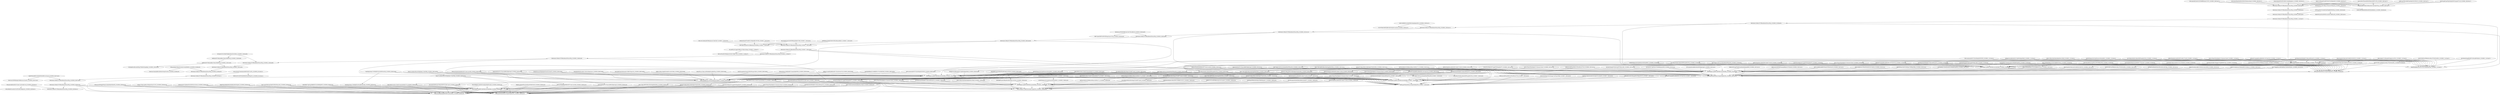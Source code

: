 digraph{rankdir=TB;MMrd72e3PJovP9GwWYbEJtd6nL7xYaFNBd_20180903_04h04m18s -> MPYq1eJVWofz49Sthu161bpdzWKjRSjTWe_20180903_04h04m18s;
MQgecv7kxm1gzHeis1XNigSmVenuY1vFcY_20180903_04h04m18s -> MPYq1eJVWofz49Sthu161bpdzWKjRSjTWe_20180903_04h04m18s;
MErEeQot1S6RmSYUTBXmXkrks83NnsnWEg_20180902_19h05m39s -> MVPVmbbm7g3f9PF2xRV6RSoSnw8xfr8kNj_20180902_19h05m39s;
MErEeQot1S6RmSYUTBXmXkrks83NnsnWEg_20180810_08h10m09s -> MNK1ziJdakDUyes7Wf5VpWAXSgQ7PhRo8V_20180810_08h10m09s;
MErEeQot1S6RmSYUTBXmXkrks83NnsnWEg_20180903_04h04m18s -> MErEeQot1S6RmSYUTBXmXkrks83NnsnWEg_20180903_04h36m41s;
MFtfWT8nhm2GGrYmEMzyeyrhZn5jzHt921_20180801_11h19m47s -> MFtfWT8nhm2GGrYmEMzyeyrhZn5jzHt921_20180802_01h58m00s;
MRXpUCGo6fWGJP8fwAFbv7LhLy8y4xyCrH_20180810_08h10m09s -> MVPVmbbm7g3f9PF2xRV6RSoSnw8xfr8kNj_20180810_08h10m09s;
MHfsLjZoi4PJVnm9MjUyGT6nGRtLa5VUcB_20180817_18h10m30s -> MPYq1eJVWofz49Sthu161bpdzWKjRSjTWe_20180817_18h10m30s;
MBz3NXSN1sXSzz7Lt5kUU4xunrQd2kLU79_20180817_18h10m30s -> MVPVmbbm7g3f9PF2xRV6RSoSnw8xfr8kNj_20180817_18h10m30s;
MVPVmbbm7g3f9PF2xRV6RSoSnw8xfr8kNj_20180810_08h10m09s -> MNK1ziJdakDUyes7Wf5VpWAXSgQ7PhRo8V_20180810_08h10m09s;
M8MXRBTvgoGh3Bha9Pzd5KCMgGrw5929r9_20180902_19h05m39s -> MFm2vAmja3Y7nA8XYGX346n8L7qqxcR7kr_20180902_19h05m39s;
MTv4atabzXGzQJPeJCdEoKDYPAbqDyqJ64_20180804_16h12m14s -> MVPVmbbm7g3f9PF2xRV6RSoSnw8xfr8kNj_20180804_16h12m14s;
MRFuEZ4jd5drLnuB3hiThF2wd8vj7UuGt8_20180801_11h19m47s -> MKdPPtRH8ByhSawWzUcVk1vHGHdGRi2FAC_20180801_11h19m47s;
MCMbQ6hJ1wTaaWJzohANcGMKk6B5Mp9Pyk_20180802_01h58m00s -> MVPVmbbm7g3f9PF2xRV6RSoSnw8xfr8kNj_20180802_01h58m00s;
MJHxChWGLgqWVgbNo4nbEQgWjjXg4qRNKf_20180804_16h12m14s -> MPYq1eJVWofz49Sthu161bpdzWKjRSjTWe_20180804_16h12m14s;
MCMbQ6hJ1wTaaWJzohANcGMKk6B5Mp9Pyk_20180802_01h58m00s -> MCMbQ6hJ1wTaaWJzohANcGMKk6B5Mp9Pyk_20180804_16h12m14s;
MNTxSL9Kzb5wZGKBxaLoBLqo1aQSbSc17x_20180804_16h12m14s -> MPYq1eJVWofz49Sthu161bpdzWKjRSjTWe_20180804_16h12m14s;
MRUmwJnrQ8VP6ETmAmqDfdJa4n2UWu8exB_20180804_16h12m14s -> MPYq1eJVWofz49Sthu161bpdzWKjRSjTWe_20180804_16h12m14s;
M8MqUKamxfCTtadH2Ci25RqyHXUrYF2TDi_20180817_13h22m35s -> MErEeQot1S6RmSYUTBXmXkrks83NnsnWEg_20180817_13h22m35s;
MNTxSL9Kzb5wZGKBxaLoBLqo1aQSbSc17x_20180817_18h10m30s -> MPYq1eJVWofz49Sthu161bpdzWKjRSjTWe_20180817_18h10m30s;
MH7iB3uiHMtCmrvgFP3as3Y8vNKRhj2FdE_20180802_01h58m00s -> MPYq1eJVWofz49Sthu161bpdzWKjRSjTWe_20180802_01h58m00s;
MChQzQJtK3FH4bLTyQoMEbF617Vmxao457_20180802_01h58m00s -> MPYq1eJVWofz49Sthu161bpdzWKjRSjTWe_20180802_01h58m00s;
MRFuEZ4jd5drLnuB3hiThF2wd8vj7UuGt8_20180804_16h12m14s -> MRFuEZ4jd5drLnuB3hiThF2wd8vj7UuGt8_20180810_08h10m09s;
M8MXRBTvgoGh3Bha9Pzd5KCMgGrw5929r9_20180810_08h10m09s -> MNK1ziJdakDUyes7Wf5VpWAXSgQ7PhRo8V_20180810_08h10m09s;
MNTxSL9Kzb5wZGKBxaLoBLqo1aQSbSc17x_20180804_16h12m14s -> MVPVmbbm7g3f9PF2xRV6RSoSnw8xfr8kNj_20180804_16h12m14s;
MCCDjSniWaogB3foHVvLGthvgDD3QiJ4zw_20180801_11h19m47s -> MVPVmbbm7g3f9PF2xRV6RSoSnw8xfr8kNj_20180801_11h19m47s;
MLCEukEQio4txY44NVPPBaZgY8xfGrYv6B_20180817_13h22m35s -> MErEeQot1S6RmSYUTBXmXkrks83NnsnWEg_20180817_13h22m35s;
MCVeYUtrWDgCLFC1jpajR7bWrgxdJ44f7T_20180802_01h58m00s -> MCVeYUtrWDgCLFC1jpajR7bWrgxdJ44f7T_20180804_16h12m14s;
M8MXRBTvgoGh3Bha9Pzd5KCMgGrw5929r9_20180810_08h10m09s -> M8MXRBTvgoGh3Bha9Pzd5KCMgGrw5929r9_20180902_19h05m39s;
MVPVmbbm7g3f9PF2xRV6RSoSnw8xfr8kNj_20180903_04h04m18s -> MVPVmbbm7g3f9PF2xRV6RSoSnw8xfr8kNj_20180903_04h04m18s;
ML2e8PYj2UA7gghC9PJPLzUTCRjCoZohpq_20180902_11h48m37s -> MErEeQot1S6RmSYUTBXmXkrks83NnsnWEg_20180902_11h48m37s;
MUh12TmarZTqwXqtkaZ1cCGpuanzc2hnoF_20180902_19h05m39s -> MVPVmbbm7g3f9PF2xRV6RSoSnw8xfr8kNj_20180902_19h05m39s;
MAxGp5ZqVknGCQrUjZyqgj1UmN2pyyM6pF_20180817_18h10m30s -> MVPVmbbm7g3f9PF2xRV6RSoSnw8xfr8kNj_20180817_18h10m30s;
MUh12TmarZTqwXqtkaZ1cCGpuanzc2hnoF_20180802_01h58m00s -> MVPVmbbm7g3f9PF2xRV6RSoSnw8xfr8kNj_20180802_01h58m00s;
M8V1ortdkKhyAkXKWCRxn62FZPeh2ihxvR_20180804_16h12m14s -> MPYq1eJVWofz49Sthu161bpdzWKjRSjTWe_20180804_16h12m14s;
MBz3NXSN1sXSzz7Lt5kUU4xunrQd2kLU79_20180902_19h05m39s -> MVPVmbbm7g3f9PF2xRV6RSoSnw8xfr8kNj_20180902_19h05m39s;
MFA14QQfnG4wUTELiPU8sK2R193vvDqVoh_20180804_16h12m14s -> MPYq1eJVWofz49Sthu161bpdzWKjRSjTWe_20180804_16h12m14s;
MM4LB72dhhyQWfaCwfAXwBgzWvFgZGrKFm_20180804_16h12m14s -> MM4LB72dhhyQWfaCwfAXwBgzWvFgZGrKFm_20180810_08h10m09s;
MFtfWT8nhm2GGrYmEMzyeyrhZn5jzHt921_20180801_11h19m47s -> MVPVmbbm7g3f9PF2xRV6RSoSnw8xfr8kNj_20180801_11h19m47s;
MUh12TmarZTqwXqtkaZ1cCGpuanzc2hnoF_20180804_16h12m14s -> MUh12TmarZTqwXqtkaZ1cCGpuanzc2hnoF_20180810_08h10m09s;
MBLzttq6AvU1LE8sqfaMZckghojvrerWLG_20180801_11h19m47s -> MKdPPtRH8ByhSawWzUcVk1vHGHdGRi2FAC_20180801_11h19m47s;
MUh12TmarZTqwXqtkaZ1cCGpuanzc2hnoF_20180804_16h12m14s -> MPYq1eJVWofz49Sthu161bpdzWKjRSjTWe_20180804_16h12m14s;
MHX6iwRCVYeRuA4JBiA156im2kYARVFtrg_20180902_23h51m04s -> MErEeQot1S6RmSYUTBXmXkrks83NnsnWEg_20180902_23h51m04s;
MJTyG7JE5ictVpFQxPoAXhbJ59no1E9jZf_20180902_19h05m39s -> MFm2vAmja3Y7nA8XYGX346n8L7qqxcR7kr_20180902_19h05m39s;
MVPVmbbm7g3f9PF2xRV6RSoSnw8xfr8kNj_20180903_04h04m18s -> MPYq1eJVWofz49Sthu161bpdzWKjRSjTWe_20180903_04h04m18s;
MNtma5xdWPaJgjWWepUjUqPqMXA9GXXeNM_20180903_04h04m18s -> MQcizumof8NJn6AhHHWXPbVuuKLedeXPjz_20180903_04h04m18s;
MBJVMWoauCi6eVUiZbTjge1CNEf6p4FkRa_20180804_16h12m14s -> MVPVmbbm7g3f9PF2xRV6RSoSnw8xfr8kNj_20180804_16h12m14s;
MHfsLjZoi4PJVnm9MjUyGT6nGRtLa5VUcB_20180804_16h12m14s -> MHfsLjZoi4PJVnm9MjUyGT6nGRtLa5VUcB_20180817_18h10m30s;
MJHywpeYYRv45JkKTiiqMAQJCHCQTbYJ19_20180801_06h19m27s -> MMphXsH9B7etKmVyHQmwH2yCXm3Xp3WSqr_20180801_06h19m27s;
MDLL7BeGsjBPjVAHmi2kQy9qphKeEZKPrq_20180903_04h04m18s -> MVPVmbbm7g3f9PF2xRV6RSoSnw8xfr8kNj_20180903_04h04m18s;
MErEeQot1S6RmSYUTBXmXkrks83NnsnWEg_20180902_19h05m39s -> MErEeQot1S6RmSYUTBXmXkrks83NnsnWEg_20180902_23h45m08s;
MDMazFAunsvW8Jf2DJEVvYsaehyAPgWNN4_20180810_08h10m09s -> MNK1ziJdakDUyes7Wf5VpWAXSgQ7PhRo8V_20180810_08h10m09s;
MUh12TmarZTqwXqtkaZ1cCGpuanzc2hnoF_20180804_16h12m14s -> MVPVmbbm7g3f9PF2xRV6RSoSnw8xfr8kNj_20180804_16h12m14s;
MHsq7KWRdhPfiksuCTsYQUABkfM4T3Nsoz_20180804_16h12m14s -> MPYq1eJVWofz49Sthu161bpdzWKjRSjTWe_20180804_16h12m14s;
MC7JWqUyPx5K21hHunDYJPSzpojBr4GVoe_20180810_08h10m09s -> MC7JWqUyPx5K21hHunDYJPSzpojBr4GVoe_20180817_18h10m30s;
MBz3NXSN1sXSzz7Lt5kUU4xunrQd2kLU79_20180902_19h05m39s -> MFm2vAmja3Y7nA8XYGX346n8L7qqxcR7kr_20180902_19h05m39s;
MT5kiDUajTjXm6DLHavRWosXhGyrkFyDkg_20180804_16h12m14s -> MVPVmbbm7g3f9PF2xRV6RSoSnw8xfr8kNj_20180804_16h12m14s;
MVPVmbbm7g3f9PF2xRV6RSoSnw8xfr8kNj_20180802_01h58m00s -> MVPVmbbm7g3f9PF2xRV6RSoSnw8xfr8kNj_20180802_01h58m00s;
MErEeQot1S6RmSYUTBXmXkrks83NnsnWEg_20180802_01h58m00s -> MPYq1eJVWofz49Sthu161bpdzWKjRSjTWe_20180802_01h58m00s;
ML2e8PYj2UA7gghC9PJPLzUTCRjCoZohpq_20180902_11h48m37s -> M8U4yWhyXD2WKKg82mTZxDC35RJX27tJtY_20180902_11h48m37s;
MCmRifAcbVRDciNK3rHognrTiwbHF7mnaD_20180817_18h10m30s -> MPYq1eJVWofz49Sthu161bpdzWKjRSjTWe_20180817_18h10m30s;
MErEeQot1S6RmSYUTBXmXkrks83NnsnWEg_20180903_01h06m30s -> MErEeQot1S6RmSYUTBXmXkrks83NnsnWEg_20180903_01h16m21s;
MUh12TmarZTqwXqtkaZ1cCGpuanzc2hnoF_20180817_18h10m30s -> MPYq1eJVWofz49Sthu161bpdzWKjRSjTWe_20180817_18h10m30s;
MTZtHAaTmPrfNDABSUUQ6yeoH5EuJ4rUyi_20180810_08h10m09s -> MVPVmbbm7g3f9PF2xRV6RSoSnw8xfr8kNj_20180810_08h10m09s;
MUkV2geKCyqxFQqSGbg5b5NU5mAqcM71oD_20180801_06h19m27s -> MMphXsH9B7etKmVyHQmwH2yCXm3Xp3WSqr_20180801_06h19m27s;
MQYvri9RMHvwxL8zDWByZQxqEghqnZPj2t_20180804_10h35m15s -> MErEeQot1S6RmSYUTBXmXkrks83NnsnWEg_20180804_10h35m15s;
MRFuEZ4jd5drLnuB3hiThF2wd8vj7UuGt8_20180804_16h12m14s -> MVPVmbbm7g3f9PF2xRV6RSoSnw8xfr8kNj_20180804_16h12m14s;
MFnUpEoDR1EAiiTsCEVDNffP9bheAC2CWU_20180801_06h19m27s -> MMphXsH9B7etKmVyHQmwH2yCXm3Xp3WSqr_20180801_06h19m27s;
MLCEukEQio4txY44NVPPBaZgY8xfGrYv6B_20180817_13h22m35s -> MK2wgmUjQrq3tCPrrTJBmBoinj32XYX8Mq_20180817_13h22m35s;
MKpG5G4e4fq1akRhUrM4Te2jVcaEzzMPrB_20180804_16h12m14s -> MPYq1eJVWofz49Sthu161bpdzWKjRSjTWe_20180804_16h12m14s;
MK57KejEa7nWvCyyUaEnnHL9jCfFXmzFe9_20180810_08h10m09s -> MVPVmbbm7g3f9PF2xRV6RSoSnw8xfr8kNj_20180810_08h10m09s;
M953hiDnFBqMdtdE89zYB5NLFRmKawEpnB_20180801_06h19m27s -> MErEeQot1S6RmSYUTBXmXkrks83NnsnWEg_20180801_06h19m27s;
MErEeQot1S6RmSYUTBXmXkrks83NnsnWEg_20180817_18h10m30s -> MErEeQot1S6RmSYUTBXmXkrks83NnsnWEg_20180902_11h48m37s;
MNAoVpXmKMYoNNYs8Dfs1Q4nJtBAdg6nwz_20180801_06h19m27s -> MMphXsH9B7etKmVyHQmwH2yCXm3Xp3WSqr_20180801_06h19m27s;
MK57KejEa7nWvCyyUaEnnHL9jCfFXmzFe9_20180810_08h10m09s -> MNK1ziJdakDUyes7Wf5VpWAXSgQ7PhRo8V_20180810_08h10m09s;
MTZtHAaTmPrfNDABSUUQ6yeoH5EuJ4rUyi_20180903_04h04m18s -> MVPVmbbm7g3f9PF2xRV6RSoSnw8xfr8kNj_20180903_04h04m18s;
ME46tgarHMkxojYpzXtgaUHQK94bpsfnv1_20180902_19h05m39s -> MVPVmbbm7g3f9PF2xRV6RSoSnw8xfr8kNj_20180902_19h05m39s;
MW2YGUBU1gTMRrjXwiwHm1FVZQVrbLDPzs_20180804_16h12m14s -> MPYq1eJVWofz49Sthu161bpdzWKjRSjTWe_20180804_16h12m14s;
MTFdcqsFPG7NvrkGRCHx9TkpRHVPE8TsKj_20180801_08h19m26s -> MErEeQot1S6RmSYUTBXmXkrks83NnsnWEg_20180801_08h19m26s;
MCVeYUtrWDgCLFC1jpajR7bWrgxdJ44f7T_20180902_19h05m39s -> MFm2vAmja3Y7nA8XYGX346n8L7qqxcR7kr_20180902_19h05m39s;
MVPVmbbm7g3f9PF2xRV6RSoSnw8xfr8kNj_20180817_18h10m30s -> MVPVmbbm7g3f9PF2xRV6RSoSnw8xfr8kNj_20180902_19h05m39s;
MErEeQot1S6RmSYUTBXmXkrks83NnsnWEg_20180810_08h10m09s -> MErEeQot1S6RmSYUTBXmXkrks83NnsnWEg_20180817_13h22m35s;
MTZtHAaTmPrfNDABSUUQ6yeoH5EuJ4rUyi_20180903_04h04m18s -> MQcizumof8NJn6AhHHWXPbVuuKLedeXPjz_20180903_04h04m18s;
MRFuEZ4jd5drLnuB3hiThF2wd8vj7UuGt8_20180804_16h12m14s -> MPYq1eJVWofz49Sthu161bpdzWKjRSjTWe_20180804_16h12m14s;
MJcNmreuyTEZ8ZD8BsS5g7Ah1ThGzQBySD_20180810_04h24m40s -> MErEeQot1S6RmSYUTBXmXkrks83NnsnWEg_20180810_04h24m40s;
MMrd72e3PJovP9GwWYbEJtd6nL7xYaFNBd_20180810_08h10m09s -> MMrd72e3PJovP9GwWYbEJtd6nL7xYaFNBd_20180903_04h04m18s;
MQYvri9RMHvwxL8zDWByZQxqEghqnZPj2t_20180804_10h35m15s -> MCvWWakSvBDF3JJPoVrJE26eZphCwnx5xH_20180804_10h35m15s;
MPMaWY1kuJAaRfwoADRxMEw1ttVCdmTvLP_20180817_18h10m30s -> MPYq1eJVWofz49Sthu161bpdzWKjRSjTWe_20180817_18h10m30s;
MTZtHAaTmPrfNDABSUUQ6yeoH5EuJ4rUyi_20180902_19h05m39s -> MTZtHAaTmPrfNDABSUUQ6yeoH5EuJ4rUyi_20180903_04h04m18s;
MC7JWqUyPx5K21hHunDYJPSzpojBr4GVoe_20180810_08h10m09s -> MVPVmbbm7g3f9PF2xRV6RSoSnw8xfr8kNj_20180810_08h10m09s;
MCwoebvDe9Mwqx2U8doqVMFVP1YQD1vgw8_20180903_04h04m18s -> MVPVmbbm7g3f9PF2xRV6RSoSnw8xfr8kNj_20180903_04h04m18s;
MVPVmbbm7g3f9PF2xRV6RSoSnw8xfr8kNj_20180802_01h58m00s -> MPYq1eJVWofz49Sthu161bpdzWKjRSjTWe_20180802_01h58m00s;
MRuhn2Wb4PQ3bMPkPckYW7oiAu1rjivsKR_20180810_08h10m09s -> MVPVmbbm7g3f9PF2xRV6RSoSnw8xfr8kNj_20180810_08h10m09s;
MCmRifAcbVRDciNK3rHognrTiwbHF7mnaD_20180810_08h10m09s -> MVPVmbbm7g3f9PF2xRV6RSoSnw8xfr8kNj_20180810_08h10m09s;
MJTyG7JE5ictVpFQxPoAXhbJ59no1E9jZf_20180801_11h19m47s -> MKdPPtRH8ByhSawWzUcVk1vHGHdGRi2FAC_20180801_11h19m47s;
MCMbQ6hJ1wTaaWJzohANcGMKk6B5Mp9Pyk_20180802_01h58m00s -> MPYq1eJVWofz49Sthu161bpdzWKjRSjTWe_20180802_01h58m00s;
MRFuEZ4jd5drLnuB3hiThF2wd8vj7UuGt8_20180802_01h58m00s -> MRFuEZ4jd5drLnuB3hiThF2wd8vj7UuGt8_20180804_16h12m14s;
M8erZnmhtxSC8dzLuDt2L9HdVkC56PcThV_20180801_11h19m47s -> MVPVmbbm7g3f9PF2xRV6RSoSnw8xfr8kNj_20180801_11h19m47s;
MC7JWqUyPx5K21hHunDYJPSzpojBr4GVoe_20180802_01h58m00s -> MC7JWqUyPx5K21hHunDYJPSzpojBr4GVoe_20180810_08h10m09s;
MK57KejEa7nWvCyyUaEnnHL9jCfFXmzFe9_20180810_08h10m09s -> MK57KejEa7nWvCyyUaEnnHL9jCfFXmzFe9_20180817_18h10m30s;
ME46tgarHMkxojYpzXtgaUHQK94bpsfnv1_20180902_19h05m39s -> MFm2vAmja3Y7nA8XYGX346n8L7qqxcR7kr_20180902_19h05m39s;
MRFuEZ4jd5drLnuB3hiThF2wd8vj7UuGt8_20180801_11h19m47s -> MVPVmbbm7g3f9PF2xRV6RSoSnw8xfr8kNj_20180801_11h19m47s;
MD1uin4ax4aA9vW7CEzr8S9qZhFZ9TSfTi_20180801_11h19m47s -> MD1uin4ax4aA9vW7CEzr8S9qZhFZ9TSfTi_20180810_08h10m09s;
ME9ALAtisW7LhDebe5D2eGDiM2m24ySxet_20180903_04h04m18s -> MVPVmbbm7g3f9PF2xRV6RSoSnw8xfr8kNj_20180903_04h04m18s;
MKZPHkF7YgM2qyHiRf6V6VC4CX9X9dpW9F_20180903_04h04m18s -> MPYq1eJVWofz49Sthu161bpdzWKjRSjTWe_20180903_04h04m18s;
MCVeYUtrWDgCLFC1jpajR7bWrgxdJ44f7T_20180903_04h04m18s -> MPYq1eJVWofz49Sthu161bpdzWKjRSjTWe_20180903_04h04m18s;
MDLL7BeGsjBPjVAHmi2kQy9qphKeEZKPrq_20180804_16h12m14s -> MVPVmbbm7g3f9PF2xRV6RSoSnw8xfr8kNj_20180804_16h12m14s;
MTZtHAaTmPrfNDABSUUQ6yeoH5EuJ4rUyi_20180802_01h58m00s -> MPYq1eJVWofz49Sthu161bpdzWKjRSjTWe_20180802_01h58m00s;
MJHywpeYYRv45JkKTiiqMAQJCHCQTbYJ19_20180801_06h19m27s -> MErEeQot1S6RmSYUTBXmXkrks83NnsnWEg_20180801_06h19m27s;
MRFuEZ4jd5drLnuB3hiThF2wd8vj7UuGt8_20180802_01h58m00s -> MPYq1eJVWofz49Sthu161bpdzWKjRSjTWe_20180802_01h58m00s;
MAKc4btGEyiN7n7GnnzsAHRsZXjq8cnqxX_20180903_04h04m18s -> MVPVmbbm7g3f9PF2xRV6RSoSnw8xfr8kNj_20180903_04h04m18s;
MAYfAMfHB6nZS1t68RJNEse74wsbdADZxB_20180810_08h10m09s -> MVPVmbbm7g3f9PF2xRV6RSoSnw8xfr8kNj_20180810_08h10m09s;
MHJeWhgZnRHp6K8A4Mg99jjGA99ciMgzDZ_20180903_04h04m18s -> MPYq1eJVWofz49Sthu161bpdzWKjRSjTWe_20180903_04h04m18s;
MUh12TmarZTqwXqtkaZ1cCGpuanzc2hnoF_20180802_01h58m00s -> MPYq1eJVWofz49Sthu161bpdzWKjRSjTWe_20180802_01h58m00s;
MHCEC1bQnh6sa2jVrDEiyJMPCX15dkGm2i_20180804_16h12m14s -> MPYq1eJVWofz49Sthu161bpdzWKjRSjTWe_20180804_16h12m14s;
MFtfWT8nhm2GGrYmEMzyeyrhZn5jzHt921_20180802_01h58m00s -> MVPVmbbm7g3f9PF2xRV6RSoSnw8xfr8kNj_20180802_01h58m00s;
MNTxSL9Kzb5wZGKBxaLoBLqo1aQSbSc17x_20180902_19h05m39s -> MFm2vAmja3Y7nA8XYGX346n8L7qqxcR7kr_20180902_19h05m39s;
MW2YGUBU1gTMRrjXwiwHm1FVZQVrbLDPzs_20180804_16h12m14s -> MVPVmbbm7g3f9PF2xRV6RSoSnw8xfr8kNj_20180804_16h12m14s;
MRXpUCGo6fWGJP8fwAFbv7LhLy8y4xyCrH_20180810_08h10m09s -> MNK1ziJdakDUyes7Wf5VpWAXSgQ7PhRo8V_20180810_08h10m09s;
MDLL7BeGsjBPjVAHmi2kQy9qphKeEZKPrq_20180810_08h10m09s -> MNK1ziJdakDUyes7Wf5VpWAXSgQ7PhRo8V_20180810_08h10m09s;
MUZpNzCFcGC98ATVeKRpGtfxyELNcSHdvh_20180902_23h45m08s -> MErEeQot1S6RmSYUTBXmXkrks83NnsnWEg_20180902_23h45m08s;
M8MXRBTvgoGh3Bha9Pzd5KCMgGrw5929r9_20180902_19h05m39s -> MVPVmbbm7g3f9PF2xRV6RSoSnw8xfr8kNj_20180902_19h05m39s;
MVPVmbbm7g3f9PF2xRV6RSoSnw8xfr8kNj_20180804_16h12m14s -> MPYq1eJVWofz49Sthu161bpdzWKjRSjTWe_20180804_16h12m14s;
MFtfWT8nhm2GGrYmEMzyeyrhZn5jzHt921_20180810_08h10m09s -> MNK1ziJdakDUyes7Wf5VpWAXSgQ7PhRo8V_20180810_08h10m09s;
M9fSkBcqLLHuk65VHrW3YfGzMbm4nHfutU_20180817_13h22m35s -> MK2wgmUjQrq3tCPrrTJBmBoinj32XYX8Mq_20180817_13h22m35s;
MMrd72e3PJovP9GwWYbEJtd6nL7xYaFNBd_20180903_04h04m18s -> MVPVmbbm7g3f9PF2xRV6RSoSnw8xfr8kNj_20180903_04h04m18s;
MErEeQot1S6RmSYUTBXmXkrks83NnsnWEg_20180801_06h19m27s -> MErEeQot1S6RmSYUTBXmXkrks83NnsnWEg_20180801_06h40m54s;
MUh12TmarZTqwXqtkaZ1cCGpuanzc2hnoF_20180810_08h10m09s -> MVPVmbbm7g3f9PF2xRV6RSoSnw8xfr8kNj_20180810_08h10m09s;
MCmRifAcbVRDciNK3rHognrTiwbHF7mnaD_20180810_08h10m09s -> MNK1ziJdakDUyes7Wf5VpWAXSgQ7PhRo8V_20180810_08h10m09s;
MUh12TmarZTqwXqtkaZ1cCGpuanzc2hnoF_20180902_19h05m39s -> MFm2vAmja3Y7nA8XYGX346n8L7qqxcR7kr_20180902_19h05m39s;
MJa7rropYVPDa3rpZSAB7QVEKvH5sp1e8u_20180903_04h04m18s -> MVPVmbbm7g3f9PF2xRV6RSoSnw8xfr8kNj_20180903_04h04m18s;
MTZtHAaTmPrfNDABSUUQ6yeoH5EuJ4rUyi_20180902_19h05m39s -> MVPVmbbm7g3f9PF2xRV6RSoSnw8xfr8kNj_20180902_19h05m39s;
MRFuEZ4jd5drLnuB3hiThF2wd8vj7UuGt8_20180902_19h05m39s -> MVPVmbbm7g3f9PF2xRV6RSoSnw8xfr8kNj_20180902_19h05m39s;
MRFuEZ4jd5drLnuB3hiThF2wd8vj7UuGt8_20180810_08h10m09s -> MVPVmbbm7g3f9PF2xRV6RSoSnw8xfr8kNj_20180810_08h10m09s;
MUh12TmarZTqwXqtkaZ1cCGpuanzc2hnoF_20180902_19h05m39s -> MUh12TmarZTqwXqtkaZ1cCGpuanzc2hnoF_20180903_04h04m18s;
MK57KejEa7nWvCyyUaEnnHL9jCfFXmzFe9_20180802_01h58m00s -> MVPVmbbm7g3f9PF2xRV6RSoSnw8xfr8kNj_20180802_01h58m00s;
MGfJvENcuxuT6Tdp94Jx9TSwk5UjTsAc6F_20180810_08h10m09s -> MNK1ziJdakDUyes7Wf5VpWAXSgQ7PhRo8V_20180810_08h10m09s;
MJTyG7JE5ictVpFQxPoAXhbJ59no1E9jZf_20180801_11h19m47s -> MJTyG7JE5ictVpFQxPoAXhbJ59no1E9jZf_20180902_19h05m39s;
MM4LB72dhhyQWfaCwfAXwBgzWvFgZGrKFm_20180810_08h10m09s -> MNK1ziJdakDUyes7Wf5VpWAXSgQ7PhRo8V_20180810_08h10m09s;
MVoVXLsqobu5K3AWJTAh4ZBSRs1J6iiMW7_20180902_19h05m39s -> MVPVmbbm7g3f9PF2xRV6RSoSnw8xfr8kNj_20180902_19h05m39s;
MRuhn2Wb4PQ3bMPkPckYW7oiAu1rjivsKR_20180804_16h12m14s -> MPYq1eJVWofz49Sthu161bpdzWKjRSjTWe_20180804_16h12m14s;
MUh12TmarZTqwXqtkaZ1cCGpuanzc2hnoF_20180801_11h19m47s -> MKdPPtRH8ByhSawWzUcVk1vHGHdGRi2FAC_20180801_11h19m47s;
MCVeYUtrWDgCLFC1jpajR7bWrgxdJ44f7T_20180903_04h04m18s -> MVPVmbbm7g3f9PF2xRV6RSoSnw8xfr8kNj_20180903_04h04m18s;
MPMaWY1kuJAaRfwoADRxMEw1ttVCdmTvLP_20180817_18h10m30s -> MVPVmbbm7g3f9PF2xRV6RSoSnw8xfr8kNj_20180817_18h10m30s;
MCwoebvDe9Mwqx2U8doqVMFVP1YQD1vgw8_20180903_04h04m18s -> MPYq1eJVWofz49Sthu161bpdzWKjRSjTWe_20180903_04h04m18s;
MBWfq54deMpDe18kuQZW9C7BPbRf1UN2YU_20180902_19h05m39s -> MFm2vAmja3Y7nA8XYGX346n8L7qqxcR7kr_20180902_19h05m39s;
MCVeYUtrWDgCLFC1jpajR7bWrgxdJ44f7T_20180902_19h05m39s -> MCVeYUtrWDgCLFC1jpajR7bWrgxdJ44f7T_20180903_04h04m18s;
MA4Mqj3y6ems7oWNJMJV5wWz4HMvbxw9Jo_20180810_08h10m09s -> MNK1ziJdakDUyes7Wf5VpWAXSgQ7PhRo8V_20180810_08h10m09s;
MCVeYUtrWDgCLFC1jpajR7bWrgxdJ44f7T_20180903_04h04m18s -> MQcizumof8NJn6AhHHWXPbVuuKLedeXPjz_20180903_04h04m18s;
MHsq7KWRdhPfiksuCTsYQUABkfM4T3Nsoz_20180802_01h58m00s -> MVPVmbbm7g3f9PF2xRV6RSoSnw8xfr8kNj_20180802_01h58m00s;
MRP6CViV1ZowfD38kmGcpj3csGsCnnKcrU_20180902_19h05m39s -> MVPVmbbm7g3f9PF2xRV6RSoSnw8xfr8kNj_20180902_19h05m39s;
MTZtHAaTmPrfNDABSUUQ6yeoH5EuJ4rUyi_20180902_19h05m39s -> MFm2vAmja3Y7nA8XYGX346n8L7qqxcR7kr_20180902_19h05m39s;
MAKc4btGEyiN7n7GnnzsAHRsZXjq8cnqxX_20180804_16h12m14s -> MAKc4btGEyiN7n7GnnzsAHRsZXjq8cnqxX_20180810_08h10m09s;
MD1uin4ax4aA9vW7CEzr8S9qZhFZ9TSfTi_20180810_08h10m09s -> MNK1ziJdakDUyes7Wf5VpWAXSgQ7PhRo8V_20180810_08h10m09s;
MK57KejEa7nWvCyyUaEnnHL9jCfFXmzFe9_20180802_01h58m00s -> MPYq1eJVWofz49Sthu161bpdzWKjRSjTWe_20180802_01h58m00s;
MK57KejEa7nWvCyyUaEnnHL9jCfFXmzFe9_20180804_16h12m14s -> MK57KejEa7nWvCyyUaEnnHL9jCfFXmzFe9_20180810_08h10m09s;
MTZtHAaTmPrfNDABSUUQ6yeoH5EuJ4rUyi_20180802_01h58m00s -> MTZtHAaTmPrfNDABSUUQ6yeoH5EuJ4rUyi_20180810_08h10m09s;
MM4LB72dhhyQWfaCwfAXwBgzWvFgZGrKFm_20180810_08h10m09s -> MVPVmbbm7g3f9PF2xRV6RSoSnw8xfr8kNj_20180810_08h10m09s;
MErEeQot1S6RmSYUTBXmXkrks83NnsnWEg_20180902_23h45m08s -> MErEeQot1S6RmSYUTBXmXkrks83NnsnWEg_20180902_23h51m04s;
MGC7MqpbEmuwf9WS8JN4q7LNhWeWfsXntv_20180804_16h12m14s -> MPYq1eJVWofz49Sthu161bpdzWKjRSjTWe_20180804_16h12m14s;
MVPVmbbm7g3f9PF2xRV6RSoSnw8xfr8kNj_20180902_19h05m39s -> MFm2vAmja3Y7nA8XYGX346n8L7qqxcR7kr_20180902_19h05m39s;
MC7JWqUyPx5K21hHunDYJPSzpojBr4GVoe_20180802_01h58m00s -> MPYq1eJVWofz49Sthu161bpdzWKjRSjTWe_20180802_01h58m00s;
MUkV2geKCyqxFQqSGbg5b5NU5mAqcM71oD_20180801_06h19m27s -> MErEeQot1S6RmSYUTBXmXkrks83NnsnWEg_20180801_06h19m27s;
MKbcCrs9YqrigWwndXYCXerF1kCQRm6dGN_20180801_06h19m27s -> MErEeQot1S6RmSYUTBXmXkrks83NnsnWEg_20180801_06h19m27s;
MAKc4btGEyiN7n7GnnzsAHRsZXjq8cnqxX_20180810_08h10m09s -> MAKc4btGEyiN7n7GnnzsAHRsZXjq8cnqxX_20180903_04h04m18s;
MRP6CViV1ZowfD38kmGcpj3csGsCnnKcrU_20180902_19h05m39s -> MFm2vAmja3Y7nA8XYGX346n8L7qqxcR7kr_20180902_19h05m39s;
MHX6iwRCVYeRuA4JBiA156im2kYARVFtrg_20180902_23h51m04s -> MUjNgtHws8EsaSmPXtqyYYQBw65SgeHgk3_20180902_23h51m04s;
M9xient6dgT2GBm6Z1hL8sb2vdmXE88Hv4_20180903_01h06m30s -> MASCbsCGbaQSJKfUeZHGXzF3QqTzTxr49C_20180903_01h06m30s;
MEofbQNP6YHUSyiR5c7G4b1GLKxguLxarr_20180810_08h10m09s -> MNK1ziJdakDUyes7Wf5VpWAXSgQ7PhRo8V_20180810_08h10m09s;
MGLGJE8UdmTaSfyxyhJvrY3TBX7Wxp419L_20180810_08h10m09s -> MVPVmbbm7g3f9PF2xRV6RSoSnw8xfr8kNj_20180810_08h10m09s;
MErEeQot1S6RmSYUTBXmXkrks83NnsnWEg_20180810_04h24m40s -> MErEeQot1S6RmSYUTBXmXkrks83NnsnWEg_20180810_08h10m09s;
MHX6iwRCVYeRuA4JBiA156im2kYARVFtrg_20180902_23h45m08s -> MHX6iwRCVYeRuA4JBiA156im2kYARVFtrg_20180902_23h51m04s;
MHJeWhgZnRHp6K8A4Mg99jjGA99ciMgzDZ_20180903_04h04m18s -> MQcizumof8NJn6AhHHWXPbVuuKLedeXPjz_20180903_04h04m18s;
MVPVmbbm7g3f9PF2xRV6RSoSnw8xfr8kNj_20180801_11h19m47s -> MVPVmbbm7g3f9PF2xRV6RSoSnw8xfr8kNj_20180801_11h19m47s;
MRdf35zx6KpafNSe2Yo5EXaLNPxKbZ4LEf_20180903_04h04m18s -> MVPVmbbm7g3f9PF2xRV6RSoSnw8xfr8kNj_20180903_04h04m18s;
MPMaWY1kuJAaRfwoADRxMEw1ttVCdmTvLP_20180810_08h10m09s -> MVPVmbbm7g3f9PF2xRV6RSoSnw8xfr8kNj_20180810_08h10m09s;
MRdf35zx6KpafNSe2Yo5EXaLNPxKbZ4LEf_20180903_04h04m18s -> MPYq1eJVWofz49Sthu161bpdzWKjRSjTWe_20180903_04h04m18s;
MFaAZeSAKR4o68Z5UCnbm7rj3YwDoB1v4d_20180903_04h36m41s -> MErEeQot1S6RmSYUTBXmXkrks83NnsnWEg_20180903_04h36m41s;
MRuhn2Wb4PQ3bMPkPckYW7oiAu1rjivsKR_20180804_16h12m14s -> MRuhn2Wb4PQ3bMPkPckYW7oiAu1rjivsKR_20180810_08h10m09s;
MGcDmTtxjeqd3V3iXrQ1JgTFf7BSJcs4RG_20180802_01h58m00s -> MVPVmbbm7g3f9PF2xRV6RSoSnw8xfr8kNj_20180802_01h58m00s;
MRFuEZ4jd5drLnuB3hiThF2wd8vj7UuGt8_20180817_18h10m30s -> MVPVmbbm7g3f9PF2xRV6RSoSnw8xfr8kNj_20180817_18h10m30s;
MK57KejEa7nWvCyyUaEnnHL9jCfFXmzFe9_20180802_01h58m00s -> MK57KejEa7nWvCyyUaEnnHL9jCfFXmzFe9_20180804_16h12m14s;
MM4LB72dhhyQWfaCwfAXwBgzWvFgZGrKFm_20180804_16h12m14s -> MPYq1eJVWofz49Sthu161bpdzWKjRSjTWe_20180804_16h12m14s;
MMrd72e3PJovP9GwWYbEJtd6nL7xYaFNBd_20180810_08h10m09s -> MNK1ziJdakDUyes7Wf5VpWAXSgQ7PhRo8V_20180810_08h10m09s;
M8erZnmhtxSC8dzLuDt2L9HdVkC56PcThV_20180802_01h58m00s -> MPYq1eJVWofz49Sthu161bpdzWKjRSjTWe_20180802_01h58m00s;
MErEeQot1S6RmSYUTBXmXkrks83NnsnWEg_20180810_08h10m09s -> MVPVmbbm7g3f9PF2xRV6RSoSnw8xfr8kNj_20180810_08h10m09s;
MTZtHAaTmPrfNDABSUUQ6yeoH5EuJ4rUyi_20180802_01h58m00s -> MVPVmbbm7g3f9PF2xRV6RSoSnw8xfr8kNj_20180802_01h58m00s;
MUh12TmarZTqwXqtkaZ1cCGpuanzc2hnoF_20180817_18h10m30s -> MVPVmbbm7g3f9PF2xRV6RSoSnw8xfr8kNj_20180817_18h10m30s;
MBz3NXSN1sXSzz7Lt5kUU4xunrQd2kLU79_20180810_08h10m09s -> MNK1ziJdakDUyes7Wf5VpWAXSgQ7PhRo8V_20180810_08h10m09s;
MChQzQJtK3FH4bLTyQoMEbF617Vmxao457_20180802_01h58m00s -> MVPVmbbm7g3f9PF2xRV6RSoSnw8xfr8kNj_20180802_01h58m00s;
MSuYiDHJoW7sHsEHcG4m8jgUKhXf2GoJG6_20180903_04h04m18s -> MVPVmbbm7g3f9PF2xRV6RSoSnw8xfr8kNj_20180903_04h04m18s;
MRdf35zx6KpafNSe2Yo5EXaLNPxKbZ4LEf_20180903_04h04m18s -> MQcizumof8NJn6AhHHWXPbVuuKLedeXPjz_20180903_04h04m18s;
MAKc4btGEyiN7n7GnnzsAHRsZXjq8cnqxX_20180804_16h12m14s -> MVPVmbbm7g3f9PF2xRV6RSoSnw8xfr8kNj_20180804_16h12m14s;
MCwoebvDe9Mwqx2U8doqVMFVP1YQD1vgw8_20180902_19h05m39s -> MFm2vAmja3Y7nA8XYGX346n8L7qqxcR7kr_20180902_19h05m39s;
MC7JWqUyPx5K21hHunDYJPSzpojBr4GVoe_20180810_08h10m09s -> MNK1ziJdakDUyes7Wf5VpWAXSgQ7PhRo8V_20180810_08h10m09s;
MErEeQot1S6RmSYUTBXmXkrks83NnsnWEg_20180801_06h40m54s -> MErEeQot1S6RmSYUTBXmXkrks83NnsnWEg_20180801_08h19m26s;
MCVeYUtrWDgCLFC1jpajR7bWrgxdJ44f7T_20180804_16h12m14s -> MPYq1eJVWofz49Sthu161bpdzWKjRSjTWe_20180804_16h12m14s;
MMrd72e3PJovP9GwWYbEJtd6nL7xYaFNBd_20180810_08h10m09s -> MVPVmbbm7g3f9PF2xRV6RSoSnw8xfr8kNj_20180810_08h10m09s;
MCmRifAcbVRDciNK3rHognrTiwbHF7mnaD_20180817_18h10m30s -> MCmRifAcbVRDciNK3rHognrTiwbHF7mnaD_20180902_19h05m39s;
MCMbQ6hJ1wTaaWJzohANcGMKk6B5Mp9Pyk_20180804_16h12m14s -> MVPVmbbm7g3f9PF2xRV6RSoSnw8xfr8kNj_20180804_16h12m14s;
MAKc4btGEyiN7n7GnnzsAHRsZXjq8cnqxX_20180810_08h10m09s -> MVPVmbbm7g3f9PF2xRV6RSoSnw8xfr8kNj_20180810_08h10m09s;
MFtfWT8nhm2GGrYmEMzyeyrhZn5jzHt921_20180802_01h58m00s -> MFtfWT8nhm2GGrYmEMzyeyrhZn5jzHt921_20180810_08h10m09s;
MH7iB3uiHMtCmrvgFP3as3Y8vNKRhj2FdE_20180802_01h58m00s -> MVPVmbbm7g3f9PF2xRV6RSoSnw8xfr8kNj_20180802_01h58m00s;
MBz3NXSN1sXSzz7Lt5kUU4xunrQd2kLU79_20180903_04h04m18s -> MPYq1eJVWofz49Sthu161bpdzWKjRSjTWe_20180903_04h04m18s;
MTZtHAaTmPrfNDABSUUQ6yeoH5EuJ4rUyi_20180817_18h10m30s -> MVPVmbbm7g3f9PF2xRV6RSoSnw8xfr8kNj_20180817_18h10m30s;
MPMaWY1kuJAaRfwoADRxMEw1ttVCdmTvLP_20180801_11h19m47s -> MKdPPtRH8ByhSawWzUcVk1vHGHdGRi2FAC_20180801_11h19m47s;
MJLEHy1NJeZQC6L8FyWzVqXuYwCauQheFS_20180817_18h10m30s -> MVPVmbbm7g3f9PF2xRV6RSoSnw8xfr8kNj_20180817_18h10m30s;
MJTyG7JE5ictVpFQxPoAXhbJ59no1E9jZf_20180903_04h04m18s -> MPYq1eJVWofz49Sthu161bpdzWKjRSjTWe_20180903_04h04m18s;
MGsG3Zc95j79nA5iJa5mHbDY5Nf37LsQVn_20180903_01h16m21s -> MErEeQot1S6RmSYUTBXmXkrks83NnsnWEg_20180903_01h16m21s;
MRFuEZ4jd5drLnuB3hiThF2wd8vj7UuGt8_20180802_01h58m00s -> MVPVmbbm7g3f9PF2xRV6RSoSnw8xfr8kNj_20180802_01h58m00s;
MVPVmbbm7g3f9PF2xRV6RSoSnw8xfr8kNj_20180810_08h10m09s -> MVPVmbbm7g3f9PF2xRV6RSoSnw8xfr8kNj_20180817_18h10m30s;
M8MqUKamxfCTtadH2Ci25RqyHXUrYF2TDi_20180817_13h22m35s -> MK2wgmUjQrq3tCPrrTJBmBoinj32XYX8Mq_20180817_13h22m35s;
ME9ALAtisW7LhDebe5D2eGDiM2m24ySxet_20180903_04h04m18s -> MQcizumof8NJn6AhHHWXPbVuuKLedeXPjz_20180903_04h04m18s;
MPYq1eJVWofz49Sthu161bpdzWKjRSjTWe_20180804_16h12m14s -> MPYq1eJVWofz49Sthu161bpdzWKjRSjTWe_20180817_18h10m30s;
MVPVmbbm7g3f9PF2xRV6RSoSnw8xfr8kNj_20180804_16h12m14s -> MVPVmbbm7g3f9PF2xRV6RSoSnw8xfr8kNj_20180810_08h10m09s;
MADVWJ3AcBHC34CE9S6WQG6H91z4vAunuf_20180903_03h37m02s -> MMuVrnLT2BT9jMiq6CiMHtJxvmucSzAwhY_20180903_03h37m02s;
MK57KejEa7nWvCyyUaEnnHL9jCfFXmzFe9_20180804_16h12m14s -> MPYq1eJVWofz49Sthu161bpdzWKjRSjTWe_20180804_16h12m14s;
M8erZnmhtxSC8dzLuDt2L9HdVkC56PcThV_20180804_16h12m14s -> MPYq1eJVWofz49Sthu161bpdzWKjRSjTWe_20180804_16h12m14s;
MAYfAMfHB6nZS1t68RJNEse74wsbdADZxB_20180810_08h10m09s -> MNK1ziJdakDUyes7Wf5VpWAXSgQ7PhRo8V_20180810_08h10m09s;
MRuhn2Wb4PQ3bMPkPckYW7oiAu1rjivsKR_20180903_04h04m18s -> MPYq1eJVWofz49Sthu161bpdzWKjRSjTWe_20180903_04h04m18s;
MAxGp5ZqVknGCQrUjZyqgj1UmN2pyyM6pF_20180817_18h10m30s -> MPYq1eJVWofz49Sthu161bpdzWKjRSjTWe_20180817_18h10m30s;
MTv4atabzXGzQJPeJCdEoKDYPAbqDyqJ64_20180804_16h12m14s -> MPYq1eJVWofz49Sthu161bpdzWKjRSjTWe_20180804_16h12m14s;
MRFuEZ4jd5drLnuB3hiThF2wd8vj7UuGt8_20180902_19h05m39s -> MFm2vAmja3Y7nA8XYGX346n8L7qqxcR7kr_20180902_19h05m39s;
MDLL7BeGsjBPjVAHmi2kQy9qphKeEZKPrq_20180903_04h04m18s -> MPYq1eJVWofz49Sthu161bpdzWKjRSjTWe_20180903_04h04m18s;
MErEeQot1S6RmSYUTBXmXkrks83NnsnWEg_20180903_04h04m18s -> MQcizumof8NJn6AhHHWXPbVuuKLedeXPjz_20180903_04h04m18s;
MSuYiDHJoW7sHsEHcG4m8jgUKhXf2GoJG6_20180903_04h04m18s -> MPYq1eJVWofz49Sthu161bpdzWKjRSjTWe_20180903_04h04m18s;
MBJVMWoauCi6eVUiZbTjge1CNEf6p4FkRa_20180804_16h12m14s -> MPYq1eJVWofz49Sthu161bpdzWKjRSjTWe_20180804_16h12m14s;
MW2YGUBU1gTMRrjXwiwHm1FVZQVrbLDPzs_20180801_11h19m47s -> MKdPPtRH8ByhSawWzUcVk1vHGHdGRi2FAC_20180801_11h19m47s;
MRRCsVoHLySYg8XS3ttxdK2rsu45rTyb8u_20180810_08h10m09s -> MNK1ziJdakDUyes7Wf5VpWAXSgQ7PhRo8V_20180810_08h10m09s;
MBz3NXSN1sXSzz7Lt5kUU4xunrQd2kLU79_20180903_04h04m18s -> MQcizumof8NJn6AhHHWXPbVuuKLedeXPjz_20180903_04h04m18s;
MDLL7BeGsjBPjVAHmi2kQy9qphKeEZKPrq_20180810_08h10m09s -> MDLL7BeGsjBPjVAHmi2kQy9qphKeEZKPrq_20180817_18h10m30s;
MRuhn2Wb4PQ3bMPkPckYW7oiAu1rjivsKR_20180804_16h12m14s -> MVPVmbbm7g3f9PF2xRV6RSoSnw8xfr8kNj_20180804_16h12m14s;
MRUmwJnrQ8VP6ETmAmqDfdJa4n2UWu8exB_20180804_16h12m14s -> MVPVmbbm7g3f9PF2xRV6RSoSnw8xfr8kNj_20180804_16h12m14s;
MFaAZeSAKR4o68Z5UCnbm7rj3YwDoB1v4d_20180903_04h36m41s -> MQ2aPeBaX5wAo4EziYL4FE2KDZcARgneDu_20180903_04h36m41s;
MM4LB72dhhyQWfaCwfAXwBgzWvFgZGrKFm_20180903_04h04m18s -> MPYq1eJVWofz49Sthu161bpdzWKjRSjTWe_20180903_04h04m18s;
MPYq1eJVWofz49Sthu161bpdzWKjRSjTWe_20180802_01h58m00s -> MPYq1eJVWofz49Sthu161bpdzWKjRSjTWe_20180804_16h12m14s;
MJa7rropYVPDa3rpZSAB7QVEKvH5sp1e8u_20180903_04h04m18s -> MPYq1eJVWofz49Sthu161bpdzWKjRSjTWe_20180903_04h04m18s;
MFtfWT8nhm2GGrYmEMzyeyrhZn5jzHt921_20180817_18h10m30s -> MFtfWT8nhm2GGrYmEMzyeyrhZn5jzHt921_20180902_19h05m39s;
MJTyG7JE5ictVpFQxPoAXhbJ59no1E9jZf_20180902_19h05m39s -> MVPVmbbm7g3f9PF2xRV6RSoSnw8xfr8kNj_20180902_19h05m39s;
MD1uin4ax4aA9vW7CEzr8S9qZhFZ9TSfTi_20180801_11h19m47s -> MKdPPtRH8ByhSawWzUcVk1vHGHdGRi2FAC_20180801_11h19m47s;
MErEeQot1S6RmSYUTBXmXkrks83NnsnWEg_20180802_01h58m00s -> MVPVmbbm7g3f9PF2xRV6RSoSnw8xfr8kNj_20180802_01h58m00s;
MMrd72e3PJovP9GwWYbEJtd6nL7xYaFNBd_20180903_04h04m18s -> MQcizumof8NJn6AhHHWXPbVuuKLedeXPjz_20180903_04h04m18s;
MHJeWhgZnRHp6K8A4Mg99jjGA99ciMgzDZ_20180903_04h04m18s -> MVPVmbbm7g3f9PF2xRV6RSoSnw8xfr8kNj_20180903_04h04m18s;
MPMaWY1kuJAaRfwoADRxMEw1ttVCdmTvLP_20180801_11h19m47s -> MPMaWY1kuJAaRfwoADRxMEw1ttVCdmTvLP_20180802_01h58m00s;
MAzCqVdxvYFnp4LfKSDGf94p3y89PVUyYH_20180801_06h19m27s -> MErEeQot1S6RmSYUTBXmXkrks83NnsnWEg_20180801_06h19m27s;
MM4LB72dhhyQWfaCwfAXwBgzWvFgZGrKFm_20180817_18h10m30s -> MVPVmbbm7g3f9PF2xRV6RSoSnw8xfr8kNj_20180817_18h10m30s;
MCVeYUtrWDgCLFC1jpajR7bWrgxdJ44f7T_20180802_01h58m00s -> MPYq1eJVWofz49Sthu161bpdzWKjRSjTWe_20180802_01h58m00s;
MHfsLjZoi4PJVnm9MjUyGT6nGRtLa5VUcB_20180804_16h12m14s -> MPYq1eJVWofz49Sthu161bpdzWKjRSjTWe_20180804_16h12m14s;
MC3bzVbG71gPt3EzoVrYoH6HbAxoJrhYf9_20180804_16h12m14s -> MVPVmbbm7g3f9PF2xRV6RSoSnw8xfr8kNj_20180804_16h12m14s;
MCMbQ6hJ1wTaaWJzohANcGMKk6B5Mp9Pyk_20180804_16h12m14s -> MPYq1eJVWofz49Sthu161bpdzWKjRSjTWe_20180804_16h12m14s;
MAKc4btGEyiN7n7GnnzsAHRsZXjq8cnqxX_20180810_08h10m09s -> MNK1ziJdakDUyes7Wf5VpWAXSgQ7PhRo8V_20180810_08h10m09s;
MKZPHkF7YgM2qyHiRf6V6VC4CX9X9dpW9F_20180903_04h04m18s -> MVPVmbbm7g3f9PF2xRV6RSoSnw8xfr8kNj_20180903_04h04m18s;
MKZPHkF7YgM2qyHiRf6V6VC4CX9X9dpW9F_20180903_04h04m18s -> MQcizumof8NJn6AhHHWXPbVuuKLedeXPjz_20180903_04h04m18s;
M8erZnmhtxSC8dzLuDt2L9HdVkC56PcThV_20180802_01h58m00s -> MVPVmbbm7g3f9PF2xRV6RSoSnw8xfr8kNj_20180802_01h58m00s;
MCVeYUtrWDgCLFC1jpajR7bWrgxdJ44f7T_20180804_16h12m14s -> MVPVmbbm7g3f9PF2xRV6RSoSnw8xfr8kNj_20180804_16h12m14s;
MJTyG7JE5ictVpFQxPoAXhbJ59no1E9jZf_20180801_11h19m47s -> MVPVmbbm7g3f9PF2xRV6RSoSnw8xfr8kNj_20180801_11h19m47s;
M8erZnmhtxSC8dzLuDt2L9HdVkC56PcThV_20180801_11h19m47s -> M8erZnmhtxSC8dzLuDt2L9HdVkC56PcThV_20180802_01h58m00s;
MCVeYUtrWDgCLFC1jpajR7bWrgxdJ44f7T_20180804_16h12m14s -> MCVeYUtrWDgCLFC1jpajR7bWrgxdJ44f7T_20180902_19h05m39s;
MTZtHAaTmPrfNDABSUUQ6yeoH5EuJ4rUyi_20180810_08h10m09s -> MTZtHAaTmPrfNDABSUUQ6yeoH5EuJ4rUyi_20180817_18h10m30s;
MRuhn2Wb4PQ3bMPkPckYW7oiAu1rjivsKR_20180903_04h04m18s -> MQcizumof8NJn6AhHHWXPbVuuKLedeXPjz_20180903_04h04m18s;
MT5kiDUajTjXm6DLHavRWosXhGyrkFyDkg_20180804_16h12m14s -> MPYq1eJVWofz49Sthu161bpdzWKjRSjTWe_20180804_16h12m14s;
MNJpJx4uuLeJ6QudMu5vUgDkYoHjqANMbE_20180801_11h19m47s -> MKdPPtRH8ByhSawWzUcVk1vHGHdGRi2FAC_20180801_11h19m47s;
MK57KejEa7nWvCyyUaEnnHL9jCfFXmzFe9_20180817_18h10m30s -> MVPVmbbm7g3f9PF2xRV6RSoSnw8xfr8kNj_20180817_18h10m30s;
MBz3NXSN1sXSzz7Lt5kUU4xunrQd2kLU79_20180817_18h10m30s -> MBz3NXSN1sXSzz7Lt5kUU4xunrQd2kLU79_20180902_19h05m39s;
MNJpJx4uuLeJ6QudMu5vUgDkYoHjqANMbE_20180810_08h10m09s -> MNK1ziJdakDUyes7Wf5VpWAXSgQ7PhRo8V_20180810_08h10m09s;
MCKQd5fa7tfixoSc4NG9s7aCovsZVb8Gt9_20180802_01h58m00s -> MVPVmbbm7g3f9PF2xRV6RSoSnw8xfr8kNj_20180802_01h58m00s;
MNJpJx4uuLeJ6QudMu5vUgDkYoHjqANMbE_20180810_08h10m09s -> MVPVmbbm7g3f9PF2xRV6RSoSnw8xfr8kNj_20180810_08h10m09s;
MQgecv7kxm1gzHeis1XNigSmVenuY1vFcY_20180903_04h04m18s -> MQcizumof8NJn6AhHHWXPbVuuKLedeXPjz_20180903_04h04m18s;
MBz3NXSN1sXSzz7Lt5kUU4xunrQd2kLU79_20180903_04h04m18s -> MVPVmbbm7g3f9PF2xRV6RSoSnw8xfr8kNj_20180903_04h04m18s;
MHfsLjZoi4PJVnm9MjUyGT6nGRtLa5VUcB_20180804_16h12m14s -> MVPVmbbm7g3f9PF2xRV6RSoSnw8xfr8kNj_20180804_16h12m14s;
MRuhn2Wb4PQ3bMPkPckYW7oiAu1rjivsKR_20180810_08h10m09s -> MNK1ziJdakDUyes7Wf5VpWAXSgQ7PhRo8V_20180810_08h10m09s;
MTZtHAaTmPrfNDABSUUQ6yeoH5EuJ4rUyi_20180903_04h04m18s -> MPYq1eJVWofz49Sthu161bpdzWKjRSjTWe_20180903_04h04m18s;
MErEeQot1S6RmSYUTBXmXkrks83NnsnWEg_20180802_01h58m00s -> MErEeQot1S6RmSYUTBXmXkrks83NnsnWEg_20180804_10h35m15s;
MDLL7BeGsjBPjVAHmi2kQy9qphKeEZKPrq_20180817_18h10m30s -> MPYq1eJVWofz49Sthu161bpdzWKjRSjTWe_20180817_18h10m30s;
MErEeQot1S6RmSYUTBXmXkrks83NnsnWEg_20180817_13h22m35s -> MErEeQot1S6RmSYUTBXmXkrks83NnsnWEg_20180817_18h10m30s;
MErEeQot1S6RmSYUTBXmXkrks83NnsnWEg_20180817_18h10m30s -> MPYq1eJVWofz49Sthu161bpdzWKjRSjTWe_20180817_18h10m30s;
MQgecv7kxm1gzHeis1XNigSmVenuY1vFcY_20180903_04h04m18s -> MVPVmbbm7g3f9PF2xRV6RSoSnw8xfr8kNj_20180903_04h04m18s;
MTZtHAaTmPrfNDABSUUQ6yeoH5EuJ4rUyi_20180801_11h19m47s -> MVPVmbbm7g3f9PF2xRV6RSoSnw8xfr8kNj_20180801_11h19m47s;
MUh12TmarZTqwXqtkaZ1cCGpuanzc2hnoF_20180810_08h10m09s -> MNK1ziJdakDUyes7Wf5VpWAXSgQ7PhRo8V_20180810_08h10m09s;
MFtfWT8nhm2GGrYmEMzyeyrhZn5jzHt921_20180801_11h19m47s -> MKdPPtRH8ByhSawWzUcVk1vHGHdGRi2FAC_20180801_11h19m47s;
MPMaWY1kuJAaRfwoADRxMEw1ttVCdmTvLP_20180802_01h58m00s -> MPYq1eJVWofz49Sthu161bpdzWKjRSjTWe_20180802_01h58m00s;
MLWo8mt362HEe78degdp7rEpkHK99Sc5g2_20180802_01h58m00s -> MPYq1eJVWofz49Sthu161bpdzWKjRSjTWe_20180802_01h58m00s;
MEofbQNP6YHUSyiR5c7G4b1GLKxguLxarr_20180810_08h10m09s -> MVPVmbbm7g3f9PF2xRV6RSoSnw8xfr8kNj_20180810_08h10m09s;
MSuYiDHJoW7sHsEHcG4m8jgUKhXf2GoJG6_20180903_04h04m18s -> MQcizumof8NJn6AhHHWXPbVuuKLedeXPjz_20180903_04h04m18s;
MC7JWqUyPx5K21hHunDYJPSzpojBr4GVoe_20180801_11h19m47s -> MKdPPtRH8ByhSawWzUcVk1vHGHdGRi2FAC_20180801_11h19m47s;
MTZtHAaTmPrfNDABSUUQ6yeoH5EuJ4rUyi_20180801_11h19m47s -> MTZtHAaTmPrfNDABSUUQ6yeoH5EuJ4rUyi_20180802_01h58m00s;
M9fSkBcqLLHuk65VHrW3YfGzMbm4nHfutU_20180817_13h22m35s -> MErEeQot1S6RmSYUTBXmXkrks83NnsnWEg_20180817_13h22m35s;
MUh12TmarZTqwXqtkaZ1cCGpuanzc2hnoF_20180817_18h10m30s -> MUh12TmarZTqwXqtkaZ1cCGpuanzc2hnoF_20180902_19h05m39s;
MA4Mqj3y6ems7oWNJMJV5wWz4HMvbxw9Jo_20180903_04h04m18s -> MPYq1eJVWofz49Sthu161bpdzWKjRSjTWe_20180903_04h04m18s;
MGC7MqpbEmuwf9WS8JN4q7LNhWeWfsXntv_20180804_16h12m14s -> MVPVmbbm7g3f9PF2xRV6RSoSnw8xfr8kNj_20180804_16h12m14s;
MRFuEZ4jd5drLnuB3hiThF2wd8vj7UuGt8_20180810_08h10m09s -> MNK1ziJdakDUyes7Wf5VpWAXSgQ7PhRo8V_20180810_08h10m09s;
M8erZnmhtxSC8dzLuDt2L9HdVkC56PcThV_20180804_16h12m14s -> MVPVmbbm7g3f9PF2xRV6RSoSnw8xfr8kNj_20180804_16h12m14s;
MErEeQot1S6RmSYUTBXmXkrks83NnsnWEg_20180801_08h19m26s -> MErEeQot1S6RmSYUTBXmXkrks83NnsnWEg_20180801_11h19m47s;
MHsq7KWRdhPfiksuCTsYQUABkfM4T3Nsoz_20180804_16h12m14s -> MVPVmbbm7g3f9PF2xRV6RSoSnw8xfr8kNj_20180804_16h12m14s;
MNtma5xdWPaJgjWWepUjUqPqMXA9GXXeNM_20180903_04h04m18s -> MPYq1eJVWofz49Sthu161bpdzWKjRSjTWe_20180903_04h04m18s;
MLWo8mt362HEe78degdp7rEpkHK99Sc5g2_20180802_01h58m00s -> MVPVmbbm7g3f9PF2xRV6RSoSnw8xfr8kNj_20180802_01h58m00s;
MCwoebvDe9Mwqx2U8doqVMFVP1YQD1vgw8_20180902_19h05m39s -> MCwoebvDe9Mwqx2U8doqVMFVP1YQD1vgw8_20180903_04h04m18s;
MBLzttq6AvU1LE8sqfaMZckghojvrerWLG_20180801_11h19m47s -> MVPVmbbm7g3f9PF2xRV6RSoSnw8xfr8kNj_20180801_11h19m47s;
MVPVmbbm7g3f9PF2xRV6RSoSnw8xfr8kNj_20180801_11h19m47s -> MKdPPtRH8ByhSawWzUcVk1vHGHdGRi2FAC_20180801_11h19m47s;
MGfJvENcuxuT6Tdp94Jx9TSwk5UjTsAc6F_20180810_08h10m09s -> MVPVmbbm7g3f9PF2xRV6RSoSnw8xfr8kNj_20180810_08h10m09s;
MADVWJ3AcBHC34CE9S6WQG6H91z4vAunuf_20180903_03h37m02s -> MErEeQot1S6RmSYUTBXmXkrks83NnsnWEg_20180903_03h37m02s;
M8RmdEj1eiXL2MLpaqjWAvVAikqo2b3vCx_20180817_18h10m30s -> MVPVmbbm7g3f9PF2xRV6RSoSnw8xfr8kNj_20180817_18h10m30s;
MHsq7KWRdhPfiksuCTsYQUABkfM4T3Nsoz_20180802_01h58m00s -> MHsq7KWRdhPfiksuCTsYQUABkfM4T3Nsoz_20180804_16h12m14s;
MDMazFAunsvW8Jf2DJEVvYsaehyAPgWNN4_20180810_08h10m09s -> MVPVmbbm7g3f9PF2xRV6RSoSnw8xfr8kNj_20180810_08h10m09s;
MJTyG7JE5ictVpFQxPoAXhbJ59no1E9jZf_20180903_04h04m18s -> MQcizumof8NJn6AhHHWXPbVuuKLedeXPjz_20180903_04h04m18s;
MTZtHAaTmPrfNDABSUUQ6yeoH5EuJ4rUyi_20180817_18h10m30s -> MTZtHAaTmPrfNDABSUUQ6yeoH5EuJ4rUyi_20180902_19h05m39s;
MHsq7KWRdhPfiksuCTsYQUABkfM4T3Nsoz_20180802_01h58m00s -> MPYq1eJVWofz49Sthu161bpdzWKjRSjTWe_20180802_01h58m00s;
MJHxChWGLgqWVgbNo4nbEQgWjjXg4qRNKf_20180804_16h12m14s -> MVPVmbbm7g3f9PF2xRV6RSoSnw8xfr8kNj_20180804_16h12m14s;
MFtfWT8nhm2GGrYmEMzyeyrhZn5jzHt921_20180817_18h10m30s -> MVPVmbbm7g3f9PF2xRV6RSoSnw8xfr8kNj_20180817_18h10m30s;
MDLL7BeGsjBPjVAHmi2kQy9qphKeEZKPrq_20180810_08h10m09s -> MVPVmbbm7g3f9PF2xRV6RSoSnw8xfr8kNj_20180810_08h10m09s;
MJTyG7JE5ictVpFQxPoAXhbJ59no1E9jZf_20180903_04h04m18s -> MVPVmbbm7g3f9PF2xRV6RSoSnw8xfr8kNj_20180903_04h04m18s;
MCVeYUtrWDgCLFC1jpajR7bWrgxdJ44f7T_20180802_01h58m00s -> MVPVmbbm7g3f9PF2xRV6RSoSnw8xfr8kNj_20180802_01h58m00s;
MCmRifAcbVRDciNK3rHognrTiwbHF7mnaD_20180902_19h05m39s -> MFm2vAmja3Y7nA8XYGX346n8L7qqxcR7kr_20180902_19h05m39s;
MCCDjSniWaogB3foHVvLGthvgDD3QiJ4zw_20180801_11h19m47s -> MKdPPtRH8ByhSawWzUcVk1vHGHdGRi2FAC_20180801_11h19m47s;
MVoVXLsqobu5K3AWJTAh4ZBSRs1J6iiMW7_20180902_19h05m39s -> MFm2vAmja3Y7nA8XYGX346n8L7qqxcR7kr_20180902_19h05m39s;
MDLL7BeGsjBPjVAHmi2kQy9qphKeEZKPrq_20180903_04h04m18s -> MQcizumof8NJn6AhHHWXPbVuuKLedeXPjz_20180903_04h04m18s;
MM4LB72dhhyQWfaCwfAXwBgzWvFgZGrKFm_20180903_04h04m18s -> MVPVmbbm7g3f9PF2xRV6RSoSnw8xfr8kNj_20180903_04h04m18s;
MGcDmTtxjeqd3V3iXrQ1JgTFf7BSJcs4RG_20180802_01h58m00s -> MGcDmTtxjeqd3V3iXrQ1JgTFf7BSJcs4RG_20180804_16h12m14s;
MUh12TmarZTqwXqtkaZ1cCGpuanzc2hnoF_20180903_04h04m18s -> MPYq1eJVWofz49Sthu161bpdzWKjRSjTWe_20180903_04h04m18s;
MUh12TmarZTqwXqtkaZ1cCGpuanzc2hnoF_20180810_08h10m09s -> MUh12TmarZTqwXqtkaZ1cCGpuanzc2hnoF_20180817_18h10m30s;
M8V1ortdkKhyAkXKWCRxn62FZPeh2ihxvR_20180804_16h12m14s -> MVPVmbbm7g3f9PF2xRV6RSoSnw8xfr8kNj_20180804_16h12m14s;
MUh12TmarZTqwXqtkaZ1cCGpuanzc2hnoF_20180801_11h19m47s -> MUh12TmarZTqwXqtkaZ1cCGpuanzc2hnoF_20180802_01h58m00s;
MPMaWY1kuJAaRfwoADRxMEw1ttVCdmTvLP_20180810_08h10m09s -> MNK1ziJdakDUyes7Wf5VpWAXSgQ7PhRo8V_20180810_08h10m09s;
MErEeQot1S6RmSYUTBXmXkrks83NnsnWEg_20180902_19h05m39s -> MFm2vAmja3Y7nA8XYGX346n8L7qqxcR7kr_20180902_19h05m39s;
MFtfWT8nhm2GGrYmEMzyeyrhZn5jzHt921_20180817_18h10m30s -> MPYq1eJVWofz49Sthu161bpdzWKjRSjTWe_20180817_18h10m30s;
MW2YGUBU1gTMRrjXwiwHm1FVZQVrbLDPzs_20180801_11h19m47s -> MW2YGUBU1gTMRrjXwiwHm1FVZQVrbLDPzs_20180802_01h58m00s;
MVPVmbbm7g3f9PF2xRV6RSoSnw8xfr8kNj_20180804_16h12m14s -> MVPVmbbm7g3f9PF2xRV6RSoSnw8xfr8kNj_20180804_16h12m14s;
MBz3NXSN1sXSzz7Lt5kUU4xunrQd2kLU79_20180817_18h10m30s -> MPYq1eJVWofz49Sthu161bpdzWKjRSjTWe_20180817_18h10m30s;
MNTxSL9Kzb5wZGKBxaLoBLqo1aQSbSc17x_20180902_19h05m39s -> MVPVmbbm7g3f9PF2xRV6RSoSnw8xfr8kNj_20180902_19h05m39s;
MBWfq54deMpDe18kuQZW9C7BPbRf1UN2YU_20180902_19h05m39s -> MVPVmbbm7g3f9PF2xRV6RSoSnw8xfr8kNj_20180902_19h05m39s;
MDLL7BeGsjBPjVAHmi2kQy9qphKeEZKPrq_20180804_16h12m14s -> MDLL7BeGsjBPjVAHmi2kQy9qphKeEZKPrq_20180810_08h10m09s;
MCKQd5fa7tfixoSc4NG9s7aCovsZVb8Gt9_20180802_01h58m00s -> MPYq1eJVWofz49Sthu161bpdzWKjRSjTWe_20180802_01h58m00s;
MRFuEZ4jd5drLnuB3hiThF2wd8vj7UuGt8_20180810_08h10m09s -> MRFuEZ4jd5drLnuB3hiThF2wd8vj7UuGt8_20180817_18h10m30s;
MPYq1eJVWofz49Sthu161bpdzWKjRSjTWe_20180817_18h10m30s -> MPYq1eJVWofz49Sthu161bpdzWKjRSjTWe_20180903_04h04m18s;
M8cCoN1oQXmrk8CPBGjhiexrn47mR7jX2T_20180817_13h22m35s -> MK2wgmUjQrq3tCPrrTJBmBoinj32XYX8Mq_20180817_13h22m35s;
MAYKbDM4vLwDt78Hp1zWSdyZe2WXkwJjvK_20180801_06h40m54s -> MGRo2dPYoAptE6HNRcbtKYtEDidtHjD6u5_20180801_06h40m54s;
MNJpJx4uuLeJ6QudMu5vUgDkYoHjqANMbE_20180801_11h19m47s -> MVPVmbbm7g3f9PF2xRV6RSoSnw8xfr8kNj_20180801_11h19m47s;
M8RmdEj1eiXL2MLpaqjWAvVAikqo2b3vCx_20180817_18h10m30s -> MPYq1eJVWofz49Sthu161bpdzWKjRSjTWe_20180817_18h10m30s;
MA4Mqj3y6ems7oWNJMJV5wWz4HMvbxw9Jo_20180810_08h10m09s -> MA4Mqj3y6ems7oWNJMJV5wWz4HMvbxw9Jo_20180903_04h04m18s;
MM4LB72dhhyQWfaCwfAXwBgzWvFgZGrKFm_20180817_18h10m30s -> MPYq1eJVWofz49Sthu161bpdzWKjRSjTWe_20180817_18h10m30s;
MKpG5G4e4fq1akRhUrM4Te2jVcaEzzMPrB_20180804_16h12m14s -> MVPVmbbm7g3f9PF2xRV6RSoSnw8xfr8kNj_20180804_16h12m14s;
MAKc4btGEyiN7n7GnnzsAHRsZXjq8cnqxX_20180903_04h04m18s -> MPYq1eJVWofz49Sthu161bpdzWKjRSjTWe_20180903_04h04m18s;
MErEeQot1S6RmSYUTBXmXkrks83NnsnWEg_20180804_16h12m14s -> MErEeQot1S6RmSYUTBXmXkrks83NnsnWEg_20180810_04h24m40s;
M9xient6dgT2GBm6Z1hL8sb2vdmXE88Hv4_20180903_01h06m30s -> MErEeQot1S6RmSYUTBXmXkrks83NnsnWEg_20180903_01h06m30s;
MUh12TmarZTqwXqtkaZ1cCGpuanzc2hnoF_20180903_04h04m18s -> MQcizumof8NJn6AhHHWXPbVuuKLedeXPjz_20180903_04h04m18s;
MA4Mqj3y6ems7oWNJMJV5wWz4HMvbxw9Jo_20180903_04h04m18s -> MVPVmbbm7g3f9PF2xRV6RSoSnw8xfr8kNj_20180903_04h04m18s;
MC7JWqUyPx5K21hHunDYJPSzpojBr4GVoe_20180801_11h19m47s -> MVPVmbbm7g3f9PF2xRV6RSoSnw8xfr8kNj_20180801_11h19m47s;
MA4Mqj3y6ems7oWNJMJV5wWz4HMvbxw9Jo_20180810_08h10m09s -> MVPVmbbm7g3f9PF2xRV6RSoSnw8xfr8kNj_20180810_08h10m09s;
MVPVmbbm7g3f9PF2xRV6RSoSnw8xfr8kNj_20180817_18h10m30s -> MVPVmbbm7g3f9PF2xRV6RSoSnw8xfr8kNj_20180817_18h10m30s;
MErEeQot1S6RmSYUTBXmXkrks83NnsnWEg_20180903_04h04m18s -> MVPVmbbm7g3f9PF2xRV6RSoSnw8xfr8kNj_20180903_04h04m18s;
MRFuEZ4jd5drLnuB3hiThF2wd8vj7UuGt8_20180801_11h19m47s -> MRFuEZ4jd5drLnuB3hiThF2wd8vj7UuGt8_20180802_01h58m00s;
MAzCqVdxvYFnp4LfKSDGf94p3y89PVUyYH_20180801_06h19m27s -> MMphXsH9B7etKmVyHQmwH2yCXm3Xp3WSqr_20180801_06h19m27s;
MAYKbDM4vLwDt78Hp1zWSdyZe2WXkwJjvK_20180801_06h40m54s -> MErEeQot1S6RmSYUTBXmXkrks83NnsnWEg_20180801_06h40m54s;
MJLEHy1NJeZQC6L8FyWzVqXuYwCauQheFS_20180817_18h10m30s -> MPYq1eJVWofz49Sthu161bpdzWKjRSjTWe_20180817_18h10m30s;
MLKZdmqG9GiYxW9YTm5TBDkkspCejVphbs_20180802_01h58m00s -> MVPVmbbm7g3f9PF2xRV6RSoSnw8xfr8kNj_20180802_01h58m00s;
MBz3NXSN1sXSzz7Lt5kUU4xunrQd2kLU79_20180902_19h05m39s -> MBz3NXSN1sXSzz7Lt5kUU4xunrQd2kLU79_20180903_04h04m18s;
MC7JWqUyPx5K21hHunDYJPSzpojBr4GVoe_20180817_18h10m30s -> MPYq1eJVWofz49Sthu161bpdzWKjRSjTWe_20180817_18h10m30s;
MJTyG7JE5ictVpFQxPoAXhbJ59no1E9jZf_20180902_19h05m39s -> MJTyG7JE5ictVpFQxPoAXhbJ59no1E9jZf_20180903_04h04m18s;
MPMaWY1kuJAaRfwoADRxMEw1ttVCdmTvLP_20180802_01h58m00s -> MPMaWY1kuJAaRfwoADRxMEw1ttVCdmTvLP_20180810_08h10m09s;
MDLL7BeGsjBPjVAHmi2kQy9qphKeEZKPrq_20180804_16h12m14s -> MPYq1eJVWofz49Sthu161bpdzWKjRSjTWe_20180804_16h12m14s;
MRuhn2Wb4PQ3bMPkPckYW7oiAu1rjivsKR_20180810_08h10m09s -> MRuhn2Wb4PQ3bMPkPckYW7oiAu1rjivsKR_20180903_04h04m18s;
MFnUpEoDR1EAiiTsCEVDNffP9bheAC2CWU_20180801_06h19m27s -> MErEeQot1S6RmSYUTBXmXkrks83NnsnWEg_20180801_06h19m27s;
MM4LB72dhhyQWfaCwfAXwBgzWvFgZGrKFm_20180903_04h04m18s -> MQcizumof8NJn6AhHHWXPbVuuKLedeXPjz_20180903_04h04m18s;
MW2YGUBU1gTMRrjXwiwHm1FVZQVrbLDPzs_20180801_11h19m47s -> MVPVmbbm7g3f9PF2xRV6RSoSnw8xfr8kNj_20180801_11h19m47s;
MTFdcqsFPG7NvrkGRCHx9TkpRHVPE8TsKj_20180801_08h19m26s -> MKo8YMLZsdb7pEN9MZcouQ2KT7k6Bzye9X_20180801_08h19m26s;
MA4Mqj3y6ems7oWNJMJV5wWz4HMvbxw9Jo_20180903_04h04m18s -> MQcizumof8NJn6AhHHWXPbVuuKLedeXPjz_20180903_04h04m18s;
MPoSPTx1c47QAc1uNMtiiHqD3xceBaMVqa_20180810_08h10m09s -> MNK1ziJdakDUyes7Wf5VpWAXSgQ7PhRo8V_20180810_08h10m09s;
MVPVmbbm7g3f9PF2xRV6RSoSnw8xfr8kNj_20180802_01h58m00s -> MVPVmbbm7g3f9PF2xRV6RSoSnw8xfr8kNj_20180804_16h12m14s;
MFtfWT8nhm2GGrYmEMzyeyrhZn5jzHt921_20180802_01h58m00s -> MPYq1eJVWofz49Sthu161bpdzWKjRSjTWe_20180802_01h58m00s;
M8erZnmhtxSC8dzLuDt2L9HdVkC56PcThV_20180801_11h19m47s -> MKdPPtRH8ByhSawWzUcVk1vHGHdGRi2FAC_20180801_11h19m47s;
MLKZdmqG9GiYxW9YTm5TBDkkspCejVphbs_20180802_01h58m00s -> MPYq1eJVWofz49Sthu161bpdzWKjRSjTWe_20180802_01h58m00s;
M8MXRBTvgoGh3Bha9Pzd5KCMgGrw5929r9_20180810_08h10m09s -> MVPVmbbm7g3f9PF2xRV6RSoSnw8xfr8kNj_20180810_08h10m09s;
MErEeQot1S6RmSYUTBXmXkrks83NnsnWEg_20180902_23h51m04s -> MErEeQot1S6RmSYUTBXmXkrks83NnsnWEg_20180903_01h06m30s;
MDLL7BeGsjBPjVAHmi2kQy9qphKeEZKPrq_20180817_18h10m30s -> MDLL7BeGsjBPjVAHmi2kQy9qphKeEZKPrq_20180903_04h04m18s;
MCwoebvDe9Mwqx2U8doqVMFVP1YQD1vgw8_20180903_04h04m18s -> MQcizumof8NJn6AhHHWXPbVuuKLedeXPjz_20180903_04h04m18s;
M8cCoN1oQXmrk8CPBGjhiexrn47mR7jX2T_20180817_13h22m35s -> MErEeQot1S6RmSYUTBXmXkrks83NnsnWEg_20180817_13h22m35s;
M953hiDnFBqMdtdE89zYB5NLFRmKawEpnB_20180801_06h19m27s -> MMphXsH9B7etKmVyHQmwH2yCXm3Xp3WSqr_20180801_06h19m27s;
MVPVmbbm7g3f9PF2xRV6RSoSnw8xfr8kNj_20180902_19h05m39s -> MVPVmbbm7g3f9PF2xRV6RSoSnw8xfr8kNj_20180903_04h04m18s;
MErEeQot1S6RmSYUTBXmXkrks83NnsnWEg_20180804_16h12m14s -> MVPVmbbm7g3f9PF2xRV6RSoSnw8xfr8kNj_20180804_16h12m14s;
MD1uin4ax4aA9vW7CEzr8S9qZhFZ9TSfTi_20180801_11h19m47s -> MVPVmbbm7g3f9PF2xRV6RSoSnw8xfr8kNj_20180801_11h19m47s;
MGLGJE8UdmTaSfyxyhJvrY3TBX7Wxp419L_20180810_08h10m09s -> MNK1ziJdakDUyes7Wf5VpWAXSgQ7PhRo8V_20180810_08h10m09s;
MKbcCrs9YqrigWwndXYCXerF1kCQRm6dGN_20180801_06h19m27s -> MMphXsH9B7etKmVyHQmwH2yCXm3Xp3WSqr_20180801_06h19m27s;
MJcNmreuyTEZ8ZD8BsS5g7Ah1ThGzQBySD_20180810_04h24m40s -> MBe72pneGHDTvitDF4F8MogZwaxcVS7djt_20180810_04h24m40s;
MRRCsVoHLySYg8XS3ttxdK2rsu45rTyb8u_20180810_08h10m09s -> MVPVmbbm7g3f9PF2xRV6RSoSnw8xfr8kNj_20180810_08h10m09s;
MNTxSL9Kzb5wZGKBxaLoBLqo1aQSbSc17x_20180804_16h12m14s -> MNTxSL9Kzb5wZGKBxaLoBLqo1aQSbSc17x_20180817_18h10m30s;
MVPVmbbm7g3f9PF2xRV6RSoSnw8xfr8kNj_20180903_04h04m18s -> MQcizumof8NJn6AhHHWXPbVuuKLedeXPjz_20180903_04h04m18s;
MNAoVpXmKMYoNNYs8Dfs1Q4nJtBAdg6nwz_20180801_06h19m27s -> MErEeQot1S6RmSYUTBXmXkrks83NnsnWEg_20180801_06h19m27s;
MUh12TmarZTqwXqtkaZ1cCGpuanzc2hnoF_20180801_11h19m47s -> MVPVmbbm7g3f9PF2xRV6RSoSnw8xfr8kNj_20180801_11h19m47s;
MFtfWT8nhm2GGrYmEMzyeyrhZn5jzHt921_20180810_08h10m09s -> MFtfWT8nhm2GGrYmEMzyeyrhZn5jzHt921_20180817_18h10m30s;
M8erZnmhtxSC8dzLuDt2L9HdVkC56PcThV_20180802_01h58m00s -> M8erZnmhtxSC8dzLuDt2L9HdVkC56PcThV_20180804_16h12m14s;
MJa7rropYVPDa3rpZSAB7QVEKvH5sp1e8u_20180903_04h04m18s -> MQcizumof8NJn6AhHHWXPbVuuKLedeXPjz_20180903_04h04m18s;
MNtma5xdWPaJgjWWepUjUqPqMXA9GXXeNM_20180903_04h04m18s -> MVPVmbbm7g3f9PF2xRV6RSoSnw8xfr8kNj_20180903_04h04m18s;
MM4LB72dhhyQWfaCwfAXwBgzWvFgZGrKFm_20180804_16h12m14s -> MVPVmbbm7g3f9PF2xRV6RSoSnw8xfr8kNj_20180804_16h12m14s;
MErEeQot1S6RmSYUTBXmXkrks83NnsnWEg_20180903_04h04m18s -> MPYq1eJVWofz49Sthu161bpdzWKjRSjTWe_20180903_04h04m18s;
MVPVmbbm7g3f9PF2xRV6RSoSnw8xfr8kNj_20180810_08h10m09s -> MVPVmbbm7g3f9PF2xRV6RSoSnw8xfr8kNj_20180810_08h10m09s;
MD1uin4ax4aA9vW7CEzr8S9qZhFZ9TSfTi_20180810_08h10m09s -> MVPVmbbm7g3f9PF2xRV6RSoSnw8xfr8kNj_20180810_08h10m09s;
MDLL7BeGsjBPjVAHmi2kQy9qphKeEZKPrq_20180817_18h10m30s -> MVPVmbbm7g3f9PF2xRV6RSoSnw8xfr8kNj_20180817_18h10m30s;
MPMaWY1kuJAaRfwoADRxMEw1ttVCdmTvLP_20180802_01h58m00s -> MVPVmbbm7g3f9PF2xRV6RSoSnw8xfr8kNj_20180802_01h58m00s;
ME9ALAtisW7LhDebe5D2eGDiM2m24ySxet_20180903_04h04m18s -> MPYq1eJVWofz49Sthu161bpdzWKjRSjTWe_20180903_04h04m18s;
MNTxSL9Kzb5wZGKBxaLoBLqo1aQSbSc17x_20180817_18h10m30s -> MNTxSL9Kzb5wZGKBxaLoBLqo1aQSbSc17x_20180902_19h05m39s;
MHCEC1bQnh6sa2jVrDEiyJMPCX15dkGm2i_20180804_16h12m14s -> MVPVmbbm7g3f9PF2xRV6RSoSnw8xfr8kNj_20180804_16h12m14s;
MErEeQot1S6RmSYUTBXmXkrks83NnsnWEg_20180902_11h48m37s -> MErEeQot1S6RmSYUTBXmXkrks83NnsnWEg_20180902_19h05m39s;
MBz3NXSN1sXSzz7Lt5kUU4xunrQd2kLU79_20180810_08h10m09s -> MVPVmbbm7g3f9PF2xRV6RSoSnw8xfr8kNj_20180810_08h10m09s;
MCwoebvDe9Mwqx2U8doqVMFVP1YQD1vgw8_20180902_19h05m39s -> MVPVmbbm7g3f9PF2xRV6RSoSnw8xfr8kNj_20180902_19h05m39s;
MPMaWY1kuJAaRfwoADRxMEw1ttVCdmTvLP_20180810_08h10m09s -> MPMaWY1kuJAaRfwoADRxMEw1ttVCdmTvLP_20180817_18h10m30s;
MUh12TmarZTqwXqtkaZ1cCGpuanzc2hnoF_20180903_04h04m18s -> MVPVmbbm7g3f9PF2xRV6RSoSnw8xfr8kNj_20180903_04h04m18s;
MErEeQot1S6RmSYUTBXmXkrks83NnsnWEg_20180903_01h16m21s -> MErEeQot1S6RmSYUTBXmXkrks83NnsnWEg_20180903_03h37m02s;
MSfUEzargdGgV5xGgU3HTrPP4uqzr3QXvh_20180810_08h10m09s -> MNK1ziJdakDUyes7Wf5VpWAXSgQ7PhRo8V_20180810_08h10m09s;
MAKc4btGEyiN7n7GnnzsAHRsZXjq8cnqxX_20180903_04h04m18s -> MQcizumof8NJn6AhHHWXPbVuuKLedeXPjz_20180903_04h04m18s;
MUh12TmarZTqwXqtkaZ1cCGpuanzc2hnoF_20180802_01h58m00s -> MUh12TmarZTqwXqtkaZ1cCGpuanzc2hnoF_20180804_16h12m14s;
MNJpJx4uuLeJ6QudMu5vUgDkYoHjqANMbE_20180801_11h19m47s -> MNJpJx4uuLeJ6QudMu5vUgDkYoHjqANMbE_20180810_08h10m09s;
MC7JWqUyPx5K21hHunDYJPSzpojBr4GVoe_20180817_18h10m30s -> MVPVmbbm7g3f9PF2xRV6RSoSnw8xfr8kNj_20180817_18h10m30s;
MM4LB72dhhyQWfaCwfAXwBgzWvFgZGrKFm_20180817_18h10m30s -> MM4LB72dhhyQWfaCwfAXwBgzWvFgZGrKFm_20180903_04h04m18s;
MFA14QQfnG4wUTELiPU8sK2R193vvDqVoh_20180804_16h12m14s -> MVPVmbbm7g3f9PF2xRV6RSoSnw8xfr8kNj_20180804_16h12m14s;
MErEeQot1S6RmSYUTBXmXkrks83NnsnWEg_20180801_11h19m47s -> MVPVmbbm7g3f9PF2xRV6RSoSnw8xfr8kNj_20180801_11h19m47s;
MErEeQot1S6RmSYUTBXmXkrks83NnsnWEg_20180903_03h37m02s -> MErEeQot1S6RmSYUTBXmXkrks83NnsnWEg_20180903_04h04m18s;
MC7JWqUyPx5K21hHunDYJPSzpojBr4GVoe_20180802_01h58m00s -> MVPVmbbm7g3f9PF2xRV6RSoSnw8xfr8kNj_20180802_01h58m00s;
MErEeQot1S6RmSYUTBXmXkrks83NnsnWEg_20180804_10h35m15s -> MErEeQot1S6RmSYUTBXmXkrks83NnsnWEg_20180804_16h12m14s;
MUZpNzCFcGC98ATVeKRpGtfxyELNcSHdvh_20180902_23h45m08s -> MHX6iwRCVYeRuA4JBiA156im2kYARVFtrg_20180902_23h45m08s;
MPoSPTx1c47QAc1uNMtiiHqD3xceBaMVqa_20180810_08h10m09s -> MVPVmbbm7g3f9PF2xRV6RSoSnw8xfr8kNj_20180810_08h10m09s;
MW2YGUBU1gTMRrjXwiwHm1FVZQVrbLDPzs_20180802_01h58m00s -> MW2YGUBU1gTMRrjXwiwHm1FVZQVrbLDPzs_20180804_16h12m14s;
MK57KejEa7nWvCyyUaEnnHL9jCfFXmzFe9_20180804_16h12m14s -> MVPVmbbm7g3f9PF2xRV6RSoSnw8xfr8kNj_20180804_16h12m14s;
MHfsLjZoi4PJVnm9MjUyGT6nGRtLa5VUcB_20180817_18h10m30s -> MVPVmbbm7g3f9PF2xRV6RSoSnw8xfr8kNj_20180817_18h10m30s;
MM4LB72dhhyQWfaCwfAXwBgzWvFgZGrKFm_20180810_08h10m09s -> MM4LB72dhhyQWfaCwfAXwBgzWvFgZGrKFm_20180817_18h10m30s;
MErEeQot1S6RmSYUTBXmXkrks83NnsnWEg_20180804_16h12m14s -> MPYq1eJVWofz49Sthu161bpdzWKjRSjTWe_20180804_16h12m14s;
MGcDmTtxjeqd3V3iXrQ1JgTFf7BSJcs4RG_20180802_01h58m00s -> MPYq1eJVWofz49Sthu161bpdzWKjRSjTWe_20180802_01h58m00s;
MPMaWY1kuJAaRfwoADRxMEw1ttVCdmTvLP_20180801_11h19m47s -> MVPVmbbm7g3f9PF2xRV6RSoSnw8xfr8kNj_20180801_11h19m47s;
MErEeQot1S6RmSYUTBXmXkrks83NnsnWEg_20180817_18h10m30s -> MVPVmbbm7g3f9PF2xRV6RSoSnw8xfr8kNj_20180817_18h10m30s;
MK57KejEa7nWvCyyUaEnnHL9jCfFXmzFe9_20180817_18h10m30s -> MPYq1eJVWofz49Sthu161bpdzWKjRSjTWe_20180817_18h10m30s;
MNTxSL9Kzb5wZGKBxaLoBLqo1aQSbSc17x_20180817_18h10m30s -> MVPVmbbm7g3f9PF2xRV6RSoSnw8xfr8kNj_20180817_18h10m30s;
MCmRifAcbVRDciNK3rHognrTiwbHF7mnaD_20180810_08h10m09s -> MCmRifAcbVRDciNK3rHognrTiwbHF7mnaD_20180817_18h10m30s;
MErEeQot1S6RmSYUTBXmXkrks83NnsnWEg_20180801_11h19m47s -> MKdPPtRH8ByhSawWzUcVk1vHGHdGRi2FAC_20180801_11h19m47s;
MVPVmbbm7g3f9PF2xRV6RSoSnw8xfr8kNj_20180817_18h10m30s -> MPYq1eJVWofz49Sthu161bpdzWKjRSjTWe_20180817_18h10m30s;
MTZtHAaTmPrfNDABSUUQ6yeoH5EuJ4rUyi_20180810_08h10m09s -> MNK1ziJdakDUyes7Wf5VpWAXSgQ7PhRo8V_20180810_08h10m09s;
MErEeQot1S6RmSYUTBXmXkrks83NnsnWEg_20180801_11h19m47s -> MErEeQot1S6RmSYUTBXmXkrks83NnsnWEg_20180802_01h58m00s;
MRFuEZ4jd5drLnuB3hiThF2wd8vj7UuGt8_20180817_18h10m30s -> MPYq1eJVWofz49Sthu161bpdzWKjRSjTWe_20180817_18h10m30s;
MCmRifAcbVRDciNK3rHognrTiwbHF7mnaD_20180817_18h10m30s -> MVPVmbbm7g3f9PF2xRV6RSoSnw8xfr8kNj_20180817_18h10m30s;
MCmRifAcbVRDciNK3rHognrTiwbHF7mnaD_20180902_19h05m39s -> MVPVmbbm7g3f9PF2xRV6RSoSnw8xfr8kNj_20180902_19h05m39s;
MGcDmTtxjeqd3V3iXrQ1JgTFf7BSJcs4RG_20180804_16h12m14s -> MPYq1eJVWofz49Sthu161bpdzWKjRSjTWe_20180804_16h12m14s;
MSfUEzargdGgV5xGgU3HTrPP4uqzr3QXvh_20180810_08h10m09s -> MVPVmbbm7g3f9PF2xRV6RSoSnw8xfr8kNj_20180810_08h10m09s;
MBz3NXSN1sXSzz7Lt5kUU4xunrQd2kLU79_20180810_08h10m09s -> MBz3NXSN1sXSzz7Lt5kUU4xunrQd2kLU79_20180817_18h10m30s;
MC3bzVbG71gPt3EzoVrYoH6HbAxoJrhYf9_20180804_16h12m14s -> MPYq1eJVWofz49Sthu161bpdzWKjRSjTWe_20180804_16h12m14s;
MVPVmbbm7g3f9PF2xRV6RSoSnw8xfr8kNj_20180801_11h19m47s -> MVPVmbbm7g3f9PF2xRV6RSoSnw8xfr8kNj_20180802_01h58m00s;
MC7JWqUyPx5K21hHunDYJPSzpojBr4GVoe_20180801_11h19m47s -> MC7JWqUyPx5K21hHunDYJPSzpojBr4GVoe_20180802_01h58m00s;
MFtfWT8nhm2GGrYmEMzyeyrhZn5jzHt921_20180810_08h10m09s -> MVPVmbbm7g3f9PF2xRV6RSoSnw8xfr8kNj_20180810_08h10m09s;
MVPVmbbm7g3f9PF2xRV6RSoSnw8xfr8kNj_20180902_19h05m39s -> MVPVmbbm7g3f9PF2xRV6RSoSnw8xfr8kNj_20180902_19h05m39s;
MW2YGUBU1gTMRrjXwiwHm1FVZQVrbLDPzs_20180802_01h58m00s -> MVPVmbbm7g3f9PF2xRV6RSoSnw8xfr8kNj_20180802_01h58m00s;
MGcDmTtxjeqd3V3iXrQ1JgTFf7BSJcs4RG_20180804_16h12m14s -> MVPVmbbm7g3f9PF2xRV6RSoSnw8xfr8kNj_20180804_16h12m14s;
MTZtHAaTmPrfNDABSUUQ6yeoH5EuJ4rUyi_20180817_18h10m30s -> MPYq1eJVWofz49Sthu161bpdzWKjRSjTWe_20180817_18h10m30s;
MW2YGUBU1gTMRrjXwiwHm1FVZQVrbLDPzs_20180802_01h58m00s -> MPYq1eJVWofz49Sthu161bpdzWKjRSjTWe_20180802_01h58m00s;
MAKc4btGEyiN7n7GnnzsAHRsZXjq8cnqxX_20180804_16h12m14s -> MPYq1eJVWofz49Sthu161bpdzWKjRSjTWe_20180804_16h12m14s;
MFtfWT8nhm2GGrYmEMzyeyrhZn5jzHt921_20180902_19h05m39s -> MFm2vAmja3Y7nA8XYGX346n8L7qqxcR7kr_20180902_19h05m39s;
MRFuEZ4jd5drLnuB3hiThF2wd8vj7UuGt8_20180817_18h10m30s -> MRFuEZ4jd5drLnuB3hiThF2wd8vj7UuGt8_20180902_19h05m39s;
MTZtHAaTmPrfNDABSUUQ6yeoH5EuJ4rUyi_20180801_11h19m47s -> MKdPPtRH8ByhSawWzUcVk1vHGHdGRi2FAC_20180801_11h19m47s;
MRuhn2Wb4PQ3bMPkPckYW7oiAu1rjivsKR_20180903_04h04m18s -> MVPVmbbm7g3f9PF2xRV6RSoSnw8xfr8kNj_20180903_04h04m18s;
MGsG3Zc95j79nA5iJa5mHbDY5Nf37LsQVn_20180903_01h16m21s -> MH691iHvYsHUfWrXhPRM6Z9oaFfN6qd2Yz_20180903_01h16m21s;
MFtfWT8nhm2GGrYmEMzyeyrhZn5jzHt921_20180902_19h05m39s -> MVPVmbbm7g3f9PF2xRV6RSoSnw8xfr8kNj_20180902_19h05m39s;
MCVeYUtrWDgCLFC1jpajR7bWrgxdJ44f7T_20180902_19h05m39s -> MVPVmbbm7g3f9PF2xRV6RSoSnw8xfr8kNj_20180902_19h05m39s;
}